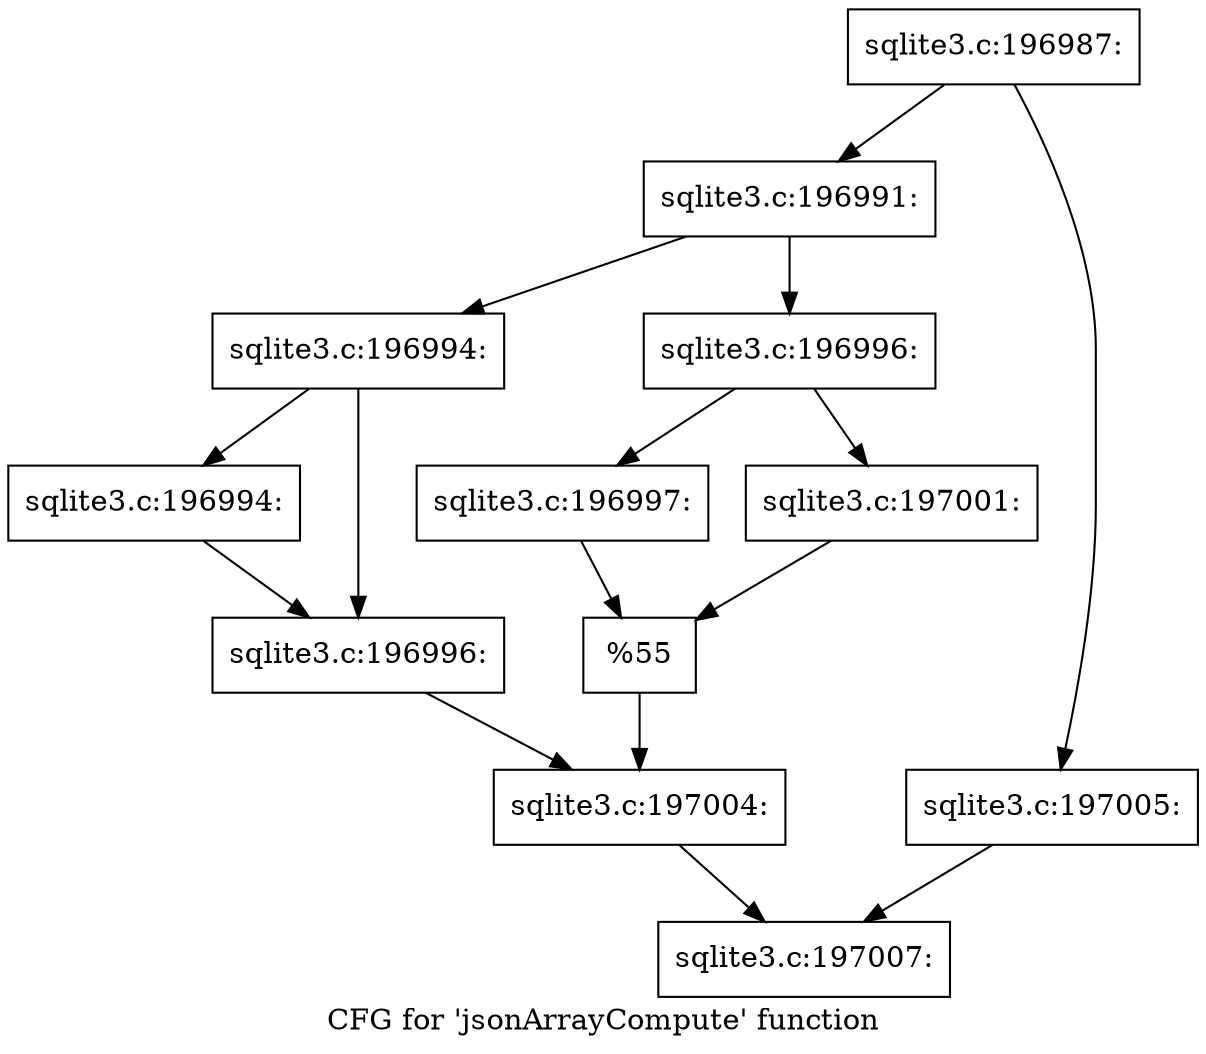 digraph "CFG for 'jsonArrayCompute' function" {
	label="CFG for 'jsonArrayCompute' function";

	Node0x55c0f6e073b0 [shape=record,label="{sqlite3.c:196987:}"];
	Node0x55c0f6e073b0 -> Node0x55c0fa8ecf90;
	Node0x55c0f6e073b0 -> Node0x55c0fa8ed030;
	Node0x55c0fa8ecf90 [shape=record,label="{sqlite3.c:196991:}"];
	Node0x55c0fa8ecf90 -> Node0x55c0fa8ed7b0;
	Node0x55c0fa8ecf90 -> Node0x55c0fa8ed850;
	Node0x55c0fa8ed7b0 [shape=record,label="{sqlite3.c:196994:}"];
	Node0x55c0fa8ed7b0 -> Node0x55c0fa8edcf0;
	Node0x55c0fa8ed7b0 -> Node0x55c0fa8edd40;
	Node0x55c0fa8edcf0 [shape=record,label="{sqlite3.c:196994:}"];
	Node0x55c0fa8edcf0 -> Node0x55c0fa8edd40;
	Node0x55c0fa8edd40 [shape=record,label="{sqlite3.c:196996:}"];
	Node0x55c0fa8edd40 -> Node0x55c0fa8ed800;
	Node0x55c0fa8ed850 [shape=record,label="{sqlite3.c:196996:}"];
	Node0x55c0fa8ed850 -> Node0x55c0fa8ee550;
	Node0x55c0fa8ed850 -> Node0x55c0fa8ee5f0;
	Node0x55c0fa8ee550 [shape=record,label="{sqlite3.c:196997:}"];
	Node0x55c0fa8ee550 -> Node0x55c0fa8ee5a0;
	Node0x55c0fa8ee5f0 [shape=record,label="{sqlite3.c:197001:}"];
	Node0x55c0fa8ee5f0 -> Node0x55c0fa8ee5a0;
	Node0x55c0fa8ee5a0 [shape=record,label="{%55}"];
	Node0x55c0fa8ee5a0 -> Node0x55c0fa8ed800;
	Node0x55c0fa8ed800 [shape=record,label="{sqlite3.c:197004:}"];
	Node0x55c0fa8ed800 -> Node0x55c0fa8ecfe0;
	Node0x55c0fa8ed030 [shape=record,label="{sqlite3.c:197005:}"];
	Node0x55c0fa8ed030 -> Node0x55c0fa8ecfe0;
	Node0x55c0fa8ecfe0 [shape=record,label="{sqlite3.c:197007:}"];
}
